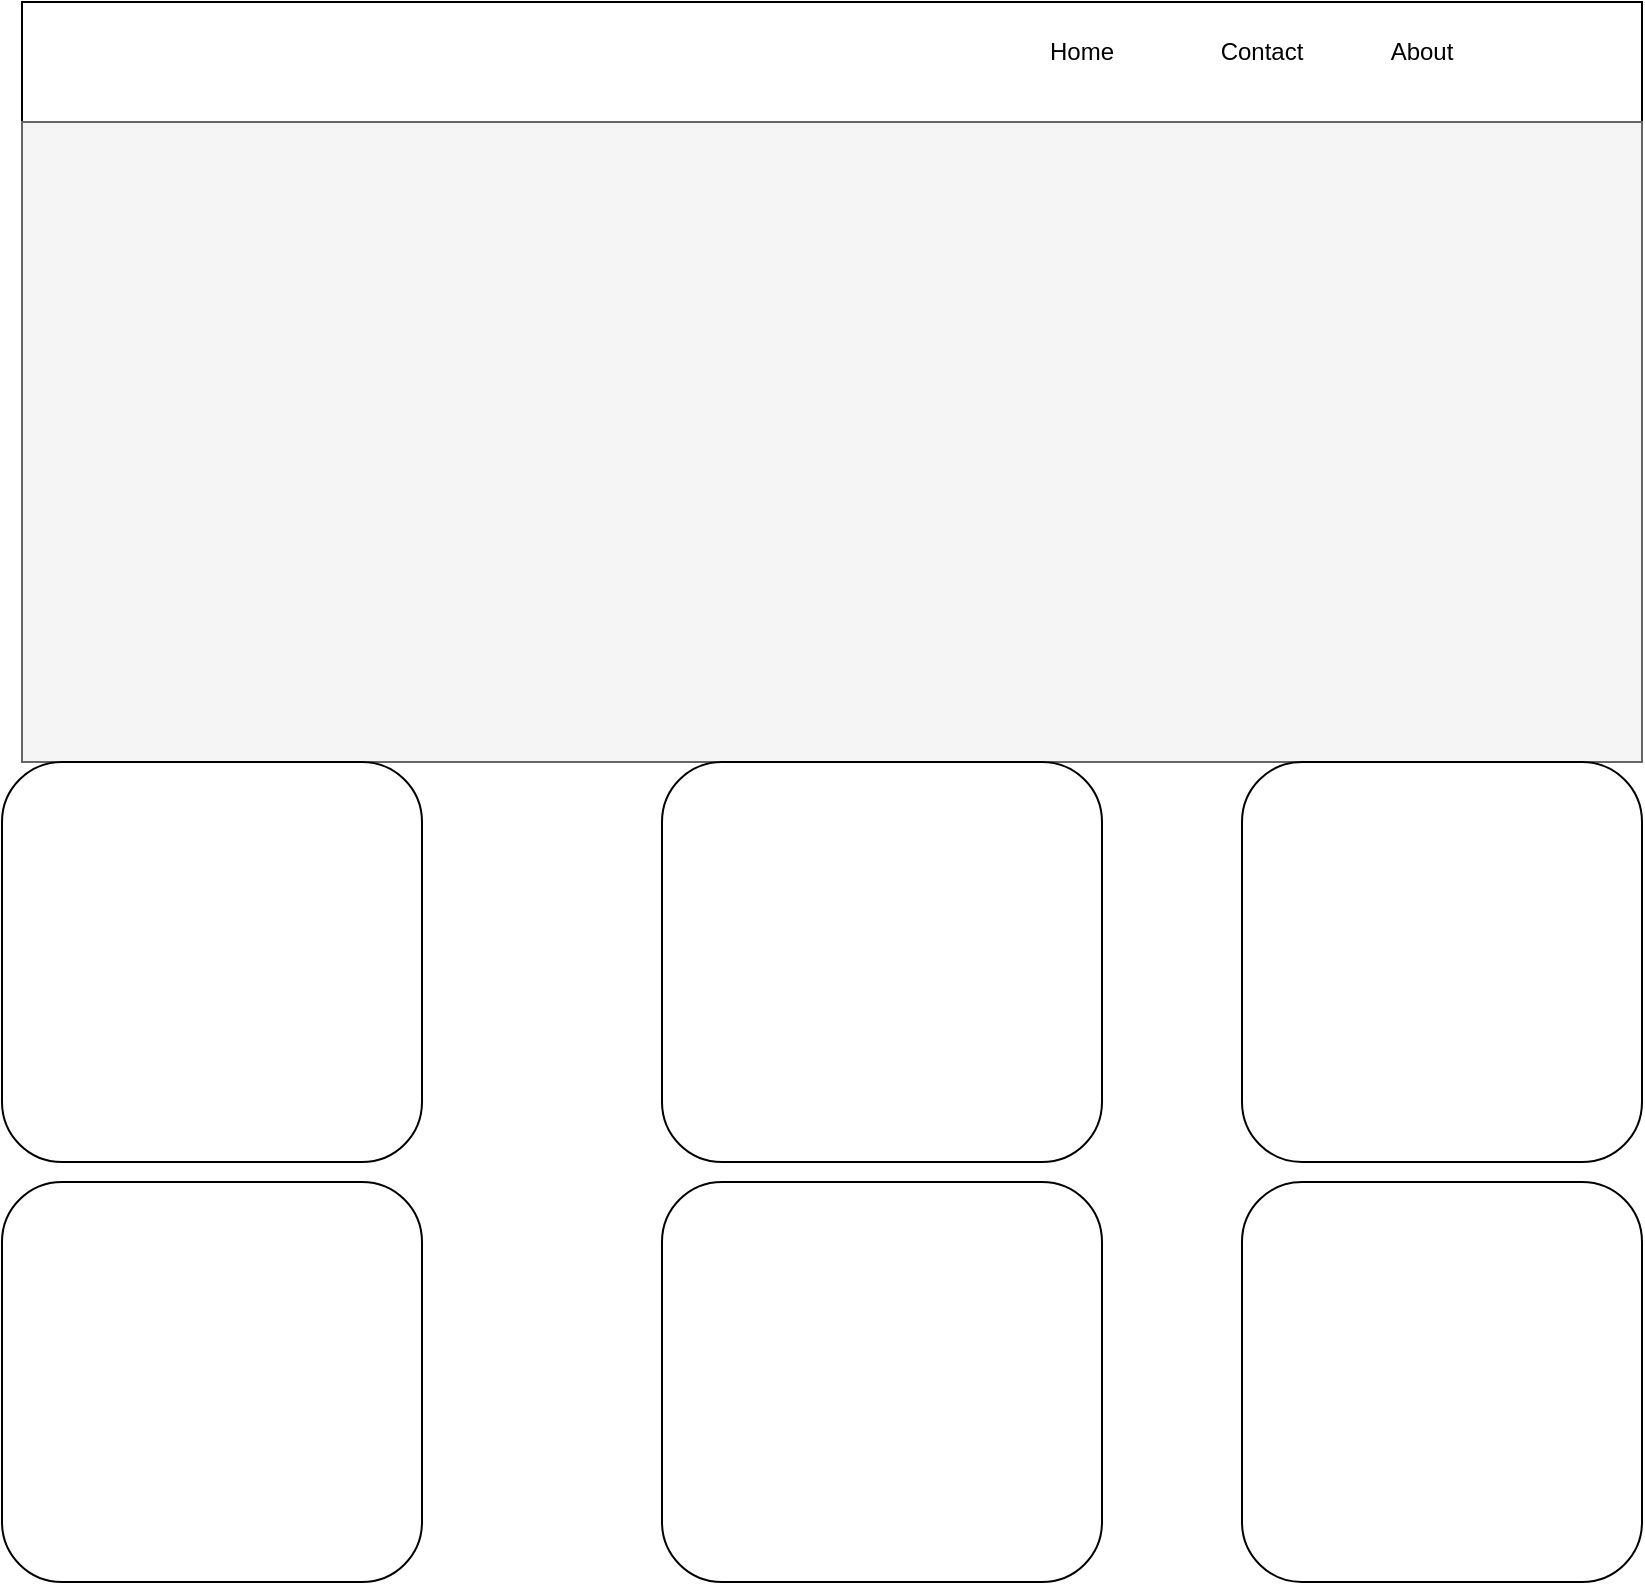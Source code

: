 <mxfile version="26.0.4">
  <diagram name="Page-1" id="yx3V9sjZoNBUJniUf8Be">
    <mxGraphModel dx="1050" dy="522" grid="1" gridSize="10" guides="1" tooltips="1" connect="1" arrows="1" fold="1" page="1" pageScale="1" pageWidth="850" pageHeight="1100" math="0" shadow="0">
      <root>
        <mxCell id="0" />
        <mxCell id="1" parent="0" />
        <mxCell id="0_q90hcjHIljr4BQzXnG-1" value="" style="rounded=0;whiteSpace=wrap;html=1;" vertex="1" parent="1">
          <mxGeometry x="30" y="10" width="810" height="60" as="geometry" />
        </mxCell>
        <mxCell id="0_q90hcjHIljr4BQzXnG-2" value="Home" style="text;html=1;align=center;verticalAlign=middle;whiteSpace=wrap;rounded=0;" vertex="1" parent="1">
          <mxGeometry x="530" y="20" width="60" height="30" as="geometry" />
        </mxCell>
        <mxCell id="0_q90hcjHIljr4BQzXnG-3" value="About" style="text;html=1;align=center;verticalAlign=middle;whiteSpace=wrap;rounded=0;" vertex="1" parent="1">
          <mxGeometry x="700" y="20" width="60" height="30" as="geometry" />
        </mxCell>
        <mxCell id="0_q90hcjHIljr4BQzXnG-4" value="Contact" style="text;html=1;align=center;verticalAlign=middle;whiteSpace=wrap;rounded=0;" vertex="1" parent="1">
          <mxGeometry x="620" y="20" width="60" height="30" as="geometry" />
        </mxCell>
        <mxCell id="0_q90hcjHIljr4BQzXnG-5" value="" style="rounded=0;whiteSpace=wrap;html=1;fillColor=#f5f5f5;fontColor=#333333;strokeColor=#666666;" vertex="1" parent="1">
          <mxGeometry x="30" y="70" width="810" height="320" as="geometry" />
        </mxCell>
        <mxCell id="0_q90hcjHIljr4BQzXnG-6" value="" style="rounded=1;whiteSpace=wrap;html=1;" vertex="1" parent="1">
          <mxGeometry x="20" y="390" width="210" height="200" as="geometry" />
        </mxCell>
        <mxCell id="0_q90hcjHIljr4BQzXnG-7" value="" style="rounded=1;whiteSpace=wrap;html=1;" vertex="1" parent="1">
          <mxGeometry x="640" y="390" width="200" height="200" as="geometry" />
        </mxCell>
        <mxCell id="0_q90hcjHIljr4BQzXnG-8" value="" style="rounded=1;whiteSpace=wrap;html=1;" vertex="1" parent="1">
          <mxGeometry x="350" y="390" width="220" height="200" as="geometry" />
        </mxCell>
        <mxCell id="0_q90hcjHIljr4BQzXnG-9" value="" style="rounded=1;whiteSpace=wrap;html=1;" vertex="1" parent="1">
          <mxGeometry x="20" y="600" width="210" height="200" as="geometry" />
        </mxCell>
        <mxCell id="0_q90hcjHIljr4BQzXnG-10" value="" style="rounded=1;whiteSpace=wrap;html=1;" vertex="1" parent="1">
          <mxGeometry x="640" y="600" width="200" height="200" as="geometry" />
        </mxCell>
        <mxCell id="0_q90hcjHIljr4BQzXnG-11" value="" style="rounded=1;whiteSpace=wrap;html=1;" vertex="1" parent="1">
          <mxGeometry x="350" y="600" width="220" height="200" as="geometry" />
        </mxCell>
      </root>
    </mxGraphModel>
  </diagram>
</mxfile>
